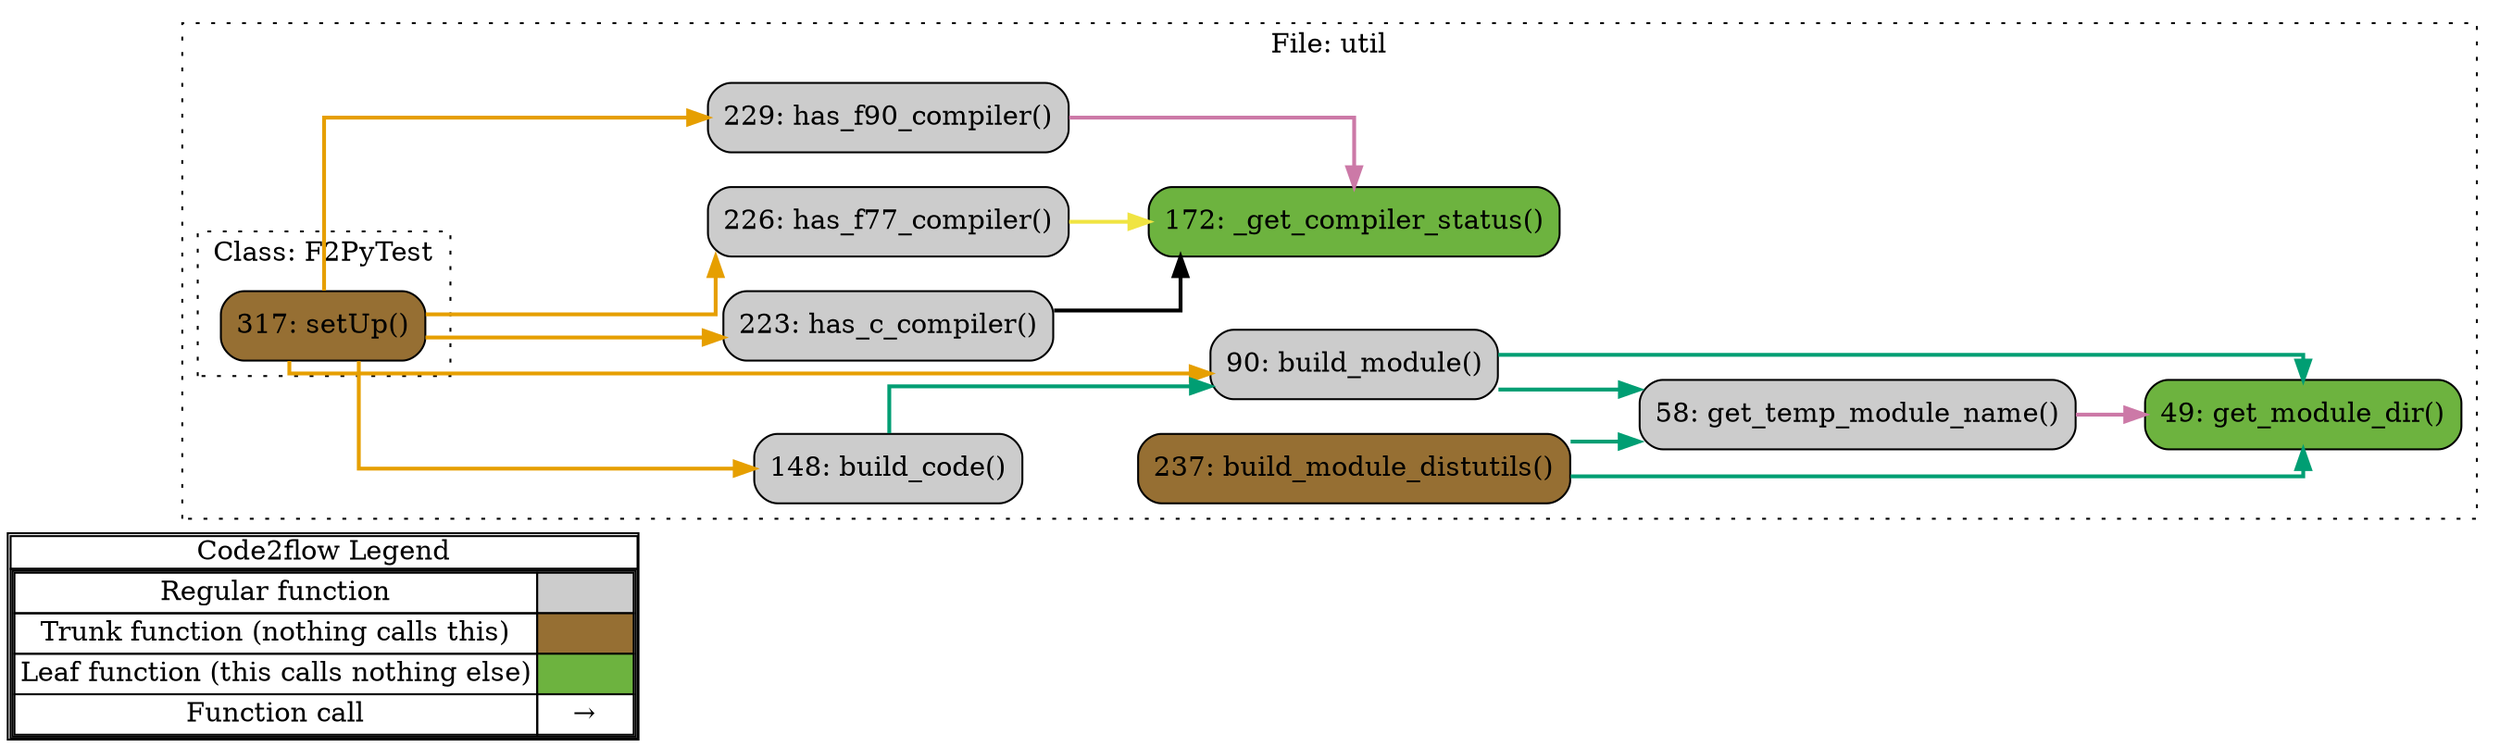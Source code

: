 digraph G {
concentrate=true;
splines="ortho";
rankdir="LR";
subgraph legend{
    rank = min;
    label = "legend";
    Legend [shape=none, margin=0, label = <
        <table cellspacing="0" cellpadding="0" border="1"><tr><td>Code2flow Legend</td></tr><tr><td>
        <table cellspacing="0">
        <tr><td>Regular function</td><td width="50px" bgcolor='#cccccc'></td></tr>
        <tr><td>Trunk function (nothing calls this)</td><td bgcolor='#966F33'></td></tr>
        <tr><td>Leaf function (this calls nothing else)</td><td bgcolor='#6db33f'></td></tr>
        <tr><td>Function call</td><td><font color='black'>&#8594;</font></td></tr>
        </table></td></tr></table>
        >];
}node_da8d4ab1 [label="317: setUp()" name="util::F2PyTest.setUp" shape="rect" style="rounded,filled" fillcolor="#966F33" ];
node_f03fd56c [label="172: _get_compiler_status()" name="util::_get_compiler_status" shape="rect" style="rounded,filled" fillcolor="#6db33f" ];
node_ac26a18b [label="148: build_code()" name="util::build_code" shape="rect" style="rounded,filled" fillcolor="#cccccc" ];
node_0b752f93 [label="90: build_module()" name="util::build_module" shape="rect" style="rounded,filled" fillcolor="#cccccc" ];
node_8eb6eb93 [label="237: build_module_distutils()" name="util::build_module_distutils" shape="rect" style="rounded,filled" fillcolor="#966F33" ];
node_858a8633 [label="49: get_module_dir()" name="util::get_module_dir" shape="rect" style="rounded,filled" fillcolor="#6db33f" ];
node_a7d53eaf [label="58: get_temp_module_name()" name="util::get_temp_module_name" shape="rect" style="rounded,filled" fillcolor="#cccccc" ];
node_04f79c58 [label="223: has_c_compiler()" name="util::has_c_compiler" shape="rect" style="rounded,filled" fillcolor="#cccccc" ];
node_0d01180c [label="226: has_f77_compiler()" name="util::has_f77_compiler" shape="rect" style="rounded,filled" fillcolor="#cccccc" ];
node_b77130ff [label="229: has_f90_compiler()" name="util::has_f90_compiler" shape="rect" style="rounded,filled" fillcolor="#cccccc" ];
node_da8d4ab1 -> node_ac26a18b [color="#E69F00" penwidth="2"];
node_da8d4ab1 -> node_0b752f93 [color="#E69F00" penwidth="2"];
node_da8d4ab1 -> node_04f79c58 [color="#E69F00" penwidth="2"];
node_da8d4ab1 -> node_0d01180c [color="#E69F00" penwidth="2"];
node_da8d4ab1 -> node_b77130ff [color="#E69F00" penwidth="2"];
node_ac26a18b -> node_0b752f93 [color="#009E73" penwidth="2"];
node_0b752f93 -> node_858a8633 [color="#009E73" penwidth="2"];
node_0b752f93 -> node_a7d53eaf [color="#009E73" penwidth="2"];
node_8eb6eb93 -> node_858a8633 [color="#009E73" penwidth="2"];
node_8eb6eb93 -> node_a7d53eaf [color="#009E73" penwidth="2"];
node_a7d53eaf -> node_858a8633 [color="#CC79A7" penwidth="2"];
node_04f79c58 -> node_f03fd56c [color="#000000" penwidth="2"];
node_0d01180c -> node_f03fd56c [color="#F0E442" penwidth="2"];
node_b77130ff -> node_f03fd56c [color="#CC79A7" penwidth="2"];
subgraph cluster_4fe19b16 {
    node_858a8633 node_a7d53eaf node_0b752f93 node_ac26a18b node_f03fd56c node_04f79c58 node_0d01180c node_b77130ff node_8eb6eb93;
    label="File: util";
    name="util";
    style="filled";
    graph[style=dotted];
    subgraph cluster_a9723994 {
        node_da8d4ab1;
        label="Class: F2PyTest";
        name="F2PyTest";
        style="filled";
        graph[style=dotted];
    };
};
}
